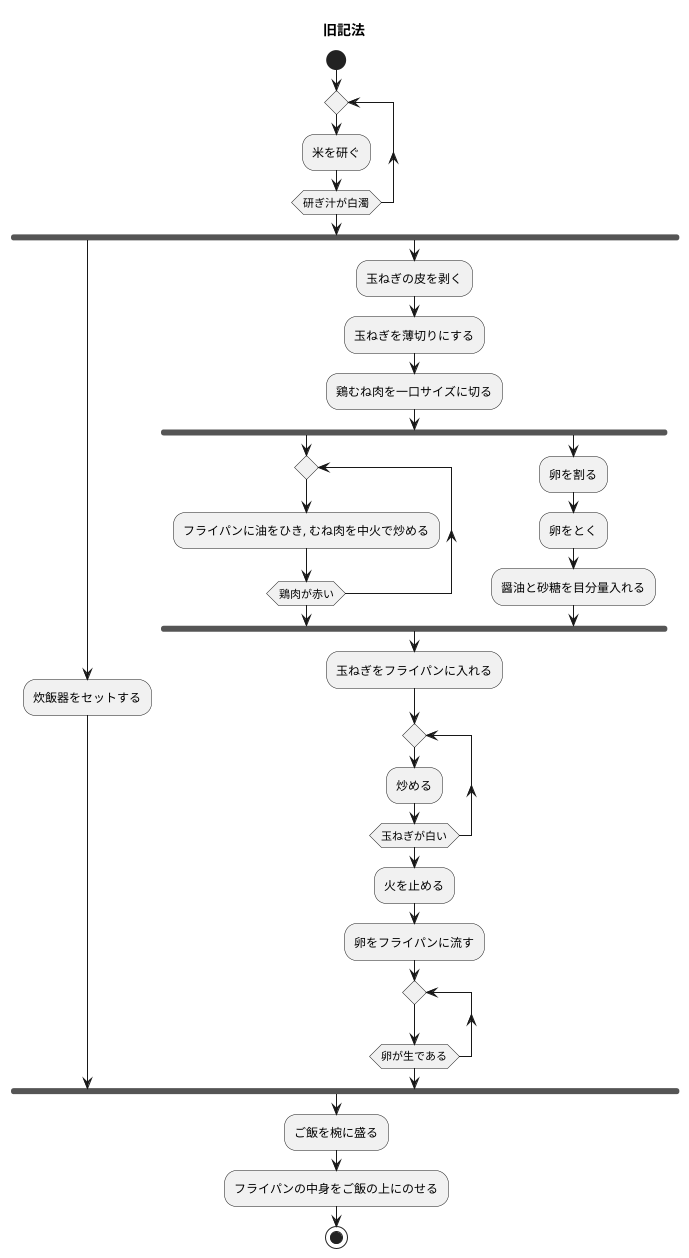 @startuml
title 旧記法

start

repeat
    :米を研ぐ;
repeat while (研ぎ汁が白濁)

fork
    :炊飯器をセットする;
fork again
    :玉ねぎの皮を剥く;
    :玉ねぎを薄切りにする;
    :鶏むね肉を一口サイズに切る;
    fork
        repeat
            :フライパンに油をひき, むね肉を中火で炒める;
        repeat while(鶏肉が赤い)
        fork again
            :卵を割る;
            :卵をとく;
            :醤油と砂糖を目分量入れる;
    end fork
    :玉ねぎをフライパンに入れる;
    repeat
        :炒める;
    repeat while(玉ねぎが白い)
    :火を止める;
    :卵をフライパンに流す;
    repeat
    repeat while(卵が生である)
end fork
:ご飯を椀に盛る;
:フライパンの中身をご飯の上にのせる;

stop

@enduml
